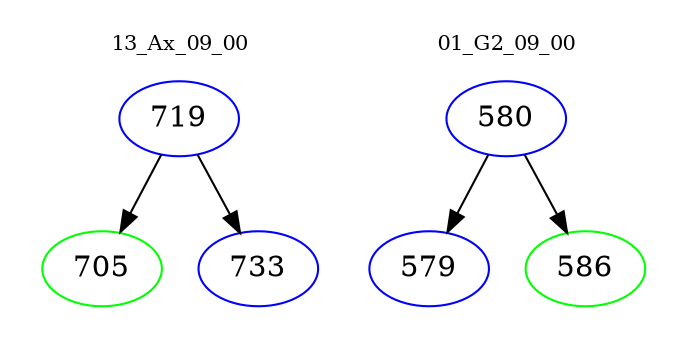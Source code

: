 digraph{
subgraph cluster_0 {
color = white
label = "13_Ax_09_00";
fontsize=10;
T0_719 [label="719", color="blue"]
T0_719 -> T0_705 [color="black"]
T0_705 [label="705", color="green"]
T0_719 -> T0_733 [color="black"]
T0_733 [label="733", color="blue"]
}
subgraph cluster_1 {
color = white
label = "01_G2_09_00";
fontsize=10;
T1_580 [label="580", color="blue"]
T1_580 -> T1_579 [color="black"]
T1_579 [label="579", color="blue"]
T1_580 -> T1_586 [color="black"]
T1_586 [label="586", color="green"]
}
}
